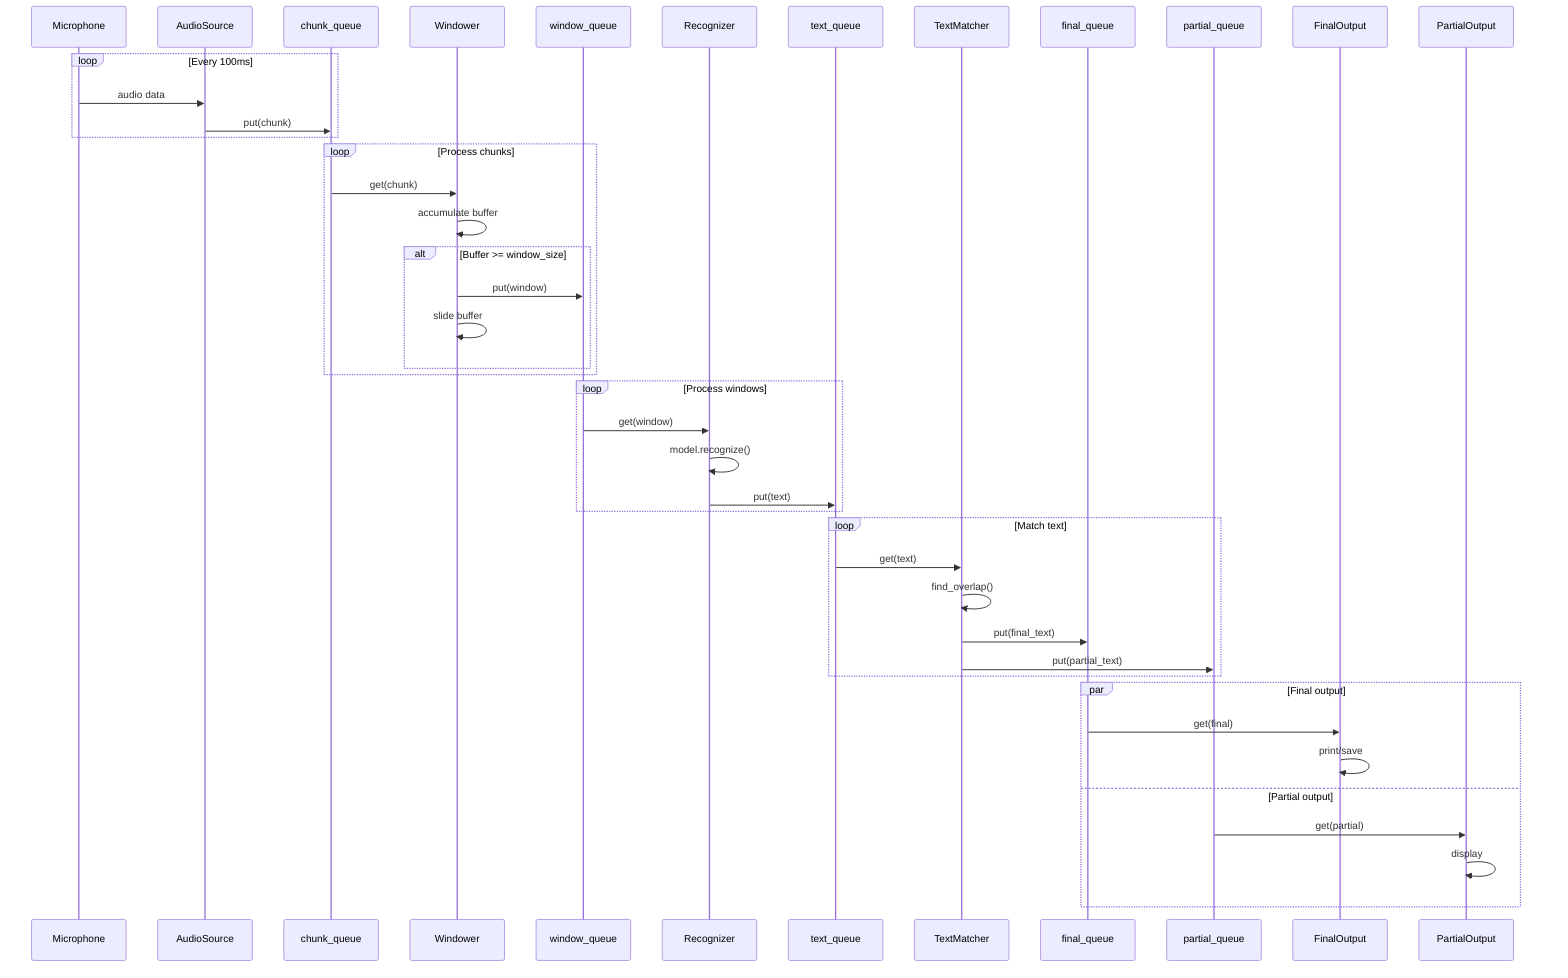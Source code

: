 sequenceDiagram
    participant Mic as Microphone
    participant AS as AudioSource
    participant Q1 as chunk_queue
    participant W as Windower
    participant Q2 as window_queue
    participant R as Recognizer
    participant Q3 as text_queue
    participant TM as TextMatcher
    participant Q4 as final_queue
    participant Q5 as partial_queue
    participant FO as FinalOutput
    participant PO as PartialOutput

    loop Every 100ms
        Mic->>AS: audio data
        AS->>Q1: put(chunk)
    end

    loop Process chunks
        Q1->>W: get(chunk)
        W->>W: accumulate buffer
        alt Buffer >= window_size
            W->>Q2: put(window)
            W->>W: slide buffer
        end
    end

    loop Process windows
        Q2->>R: get(window)
        R->>R: model.recognize()
        R->>Q3: put(text)
    end

    loop Match text
        Q3->>TM: get(text)
        TM->>TM: find_overlap()
        TM->>Q4: put(final_text)
        TM->>Q5: put(partial_text)
    end

    par Final output
        Q4->>FO: get(final)
        FO->>FO: print/save
    and Partial output
        Q5->>PO: get(partial)
        PO->>PO: display
    end